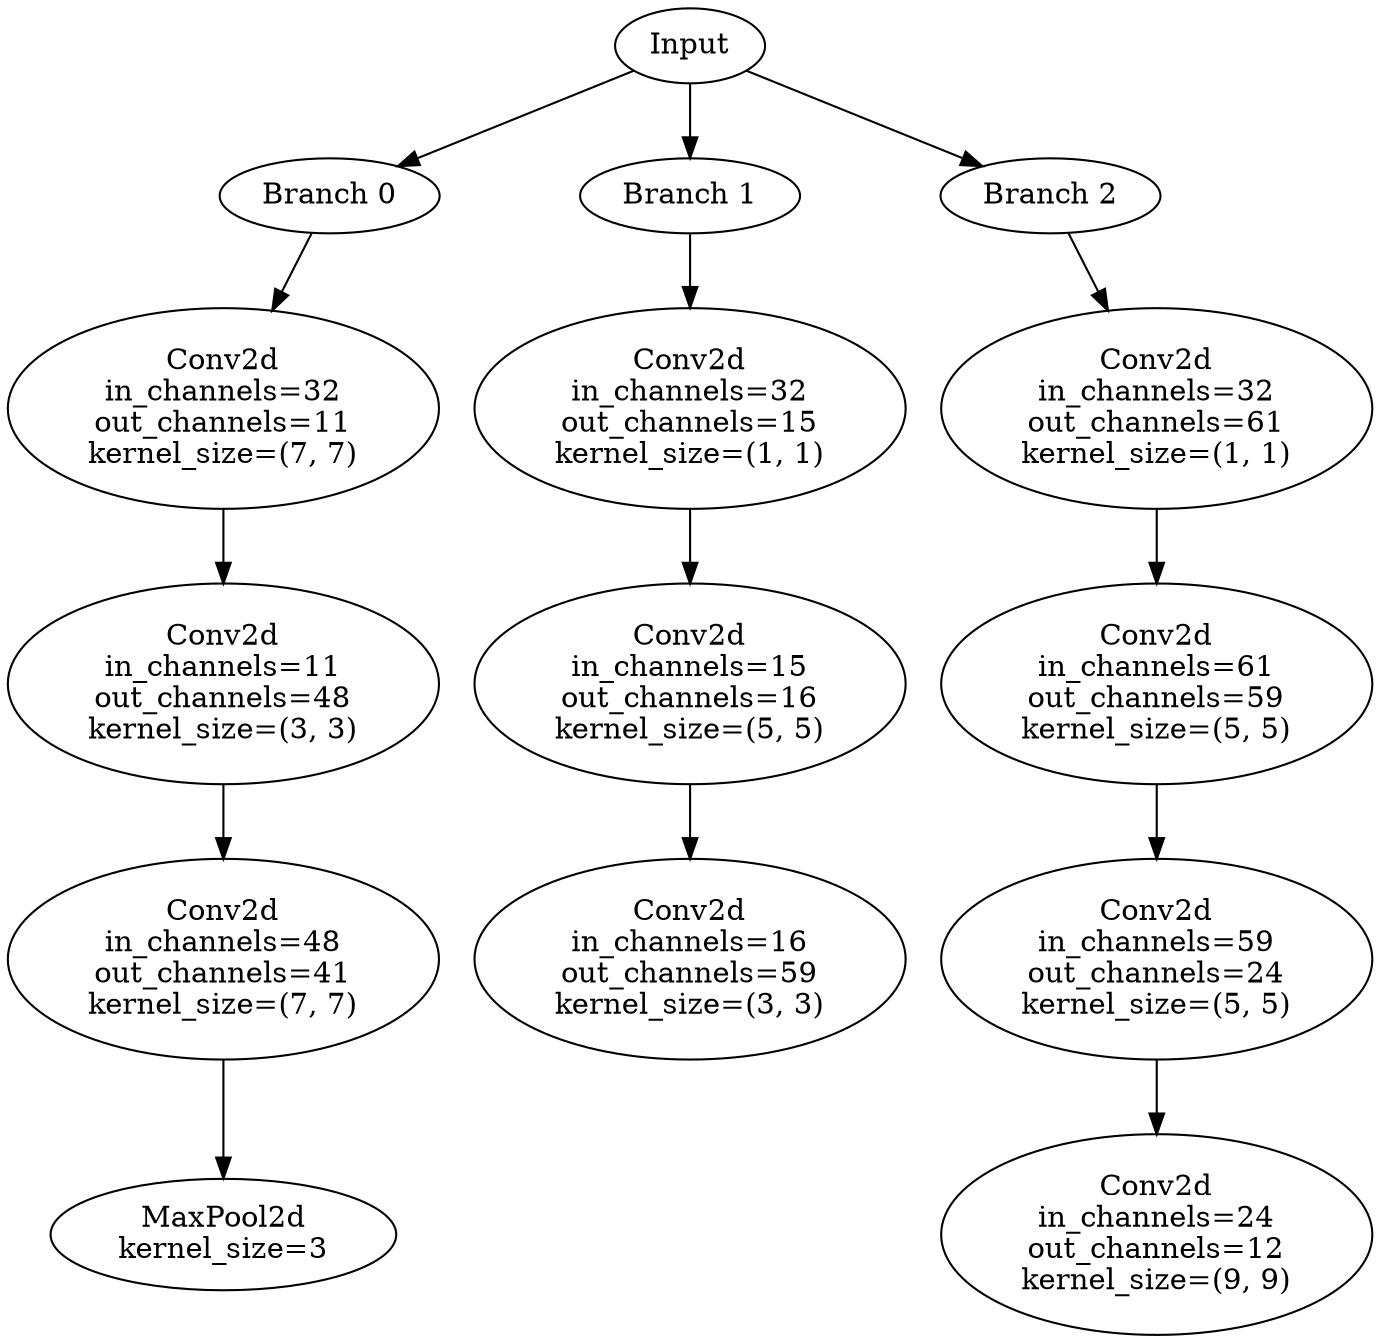 // Inception Module - Coral 58
digraph {
	Input [label=Input]
	Branch_0 [label="Branch 0"]
	Input -> Branch_0
	Branch_0_Layer_0 [label="Conv2d
in_channels=32
out_channels=11
kernel_size=(7, 7)"]
	Branch_0 -> Branch_0_Layer_0
	Branch_0_Layer_1 [label="Conv2d
in_channels=11
out_channels=48
kernel_size=(3, 3)"]
	Branch_0_Layer_0 -> Branch_0_Layer_1
	Branch_0_Layer_2 [label="Conv2d
in_channels=48
out_channels=41
kernel_size=(7, 7)"]
	Branch_0_Layer_1 -> Branch_0_Layer_2
	Branch_0_Layer_3 [label="MaxPool2d
kernel_size=3"]
	Branch_0_Layer_2 -> Branch_0_Layer_3
	Branch_1 [label="Branch 1"]
	Input -> Branch_1
	Branch_1_Layer_0 [label="Conv2d
in_channels=32
out_channels=15
kernel_size=(1, 1)"]
	Branch_1 -> Branch_1_Layer_0
	Branch_1_Layer_1 [label="Conv2d
in_channels=15
out_channels=16
kernel_size=(5, 5)"]
	Branch_1_Layer_0 -> Branch_1_Layer_1
	Branch_1_Layer_2 [label="Conv2d
in_channels=16
out_channels=59
kernel_size=(3, 3)"]
	Branch_1_Layer_1 -> Branch_1_Layer_2
	Branch_2 [label="Branch 2"]
	Input -> Branch_2
	Branch_2_Layer_0 [label="Conv2d
in_channels=32
out_channels=61
kernel_size=(1, 1)"]
	Branch_2 -> Branch_2_Layer_0
	Branch_2_Layer_1 [label="Conv2d
in_channels=61
out_channels=59
kernel_size=(5, 5)"]
	Branch_2_Layer_0 -> Branch_2_Layer_1
	Branch_2_Layer_2 [label="Conv2d
in_channels=59
out_channels=24
kernel_size=(5, 5)"]
	Branch_2_Layer_1 -> Branch_2_Layer_2
	Branch_2_Layer_3 [label="Conv2d
in_channels=24
out_channels=12
kernel_size=(9, 9)"]
	Branch_2_Layer_2 -> Branch_2_Layer_3
}
